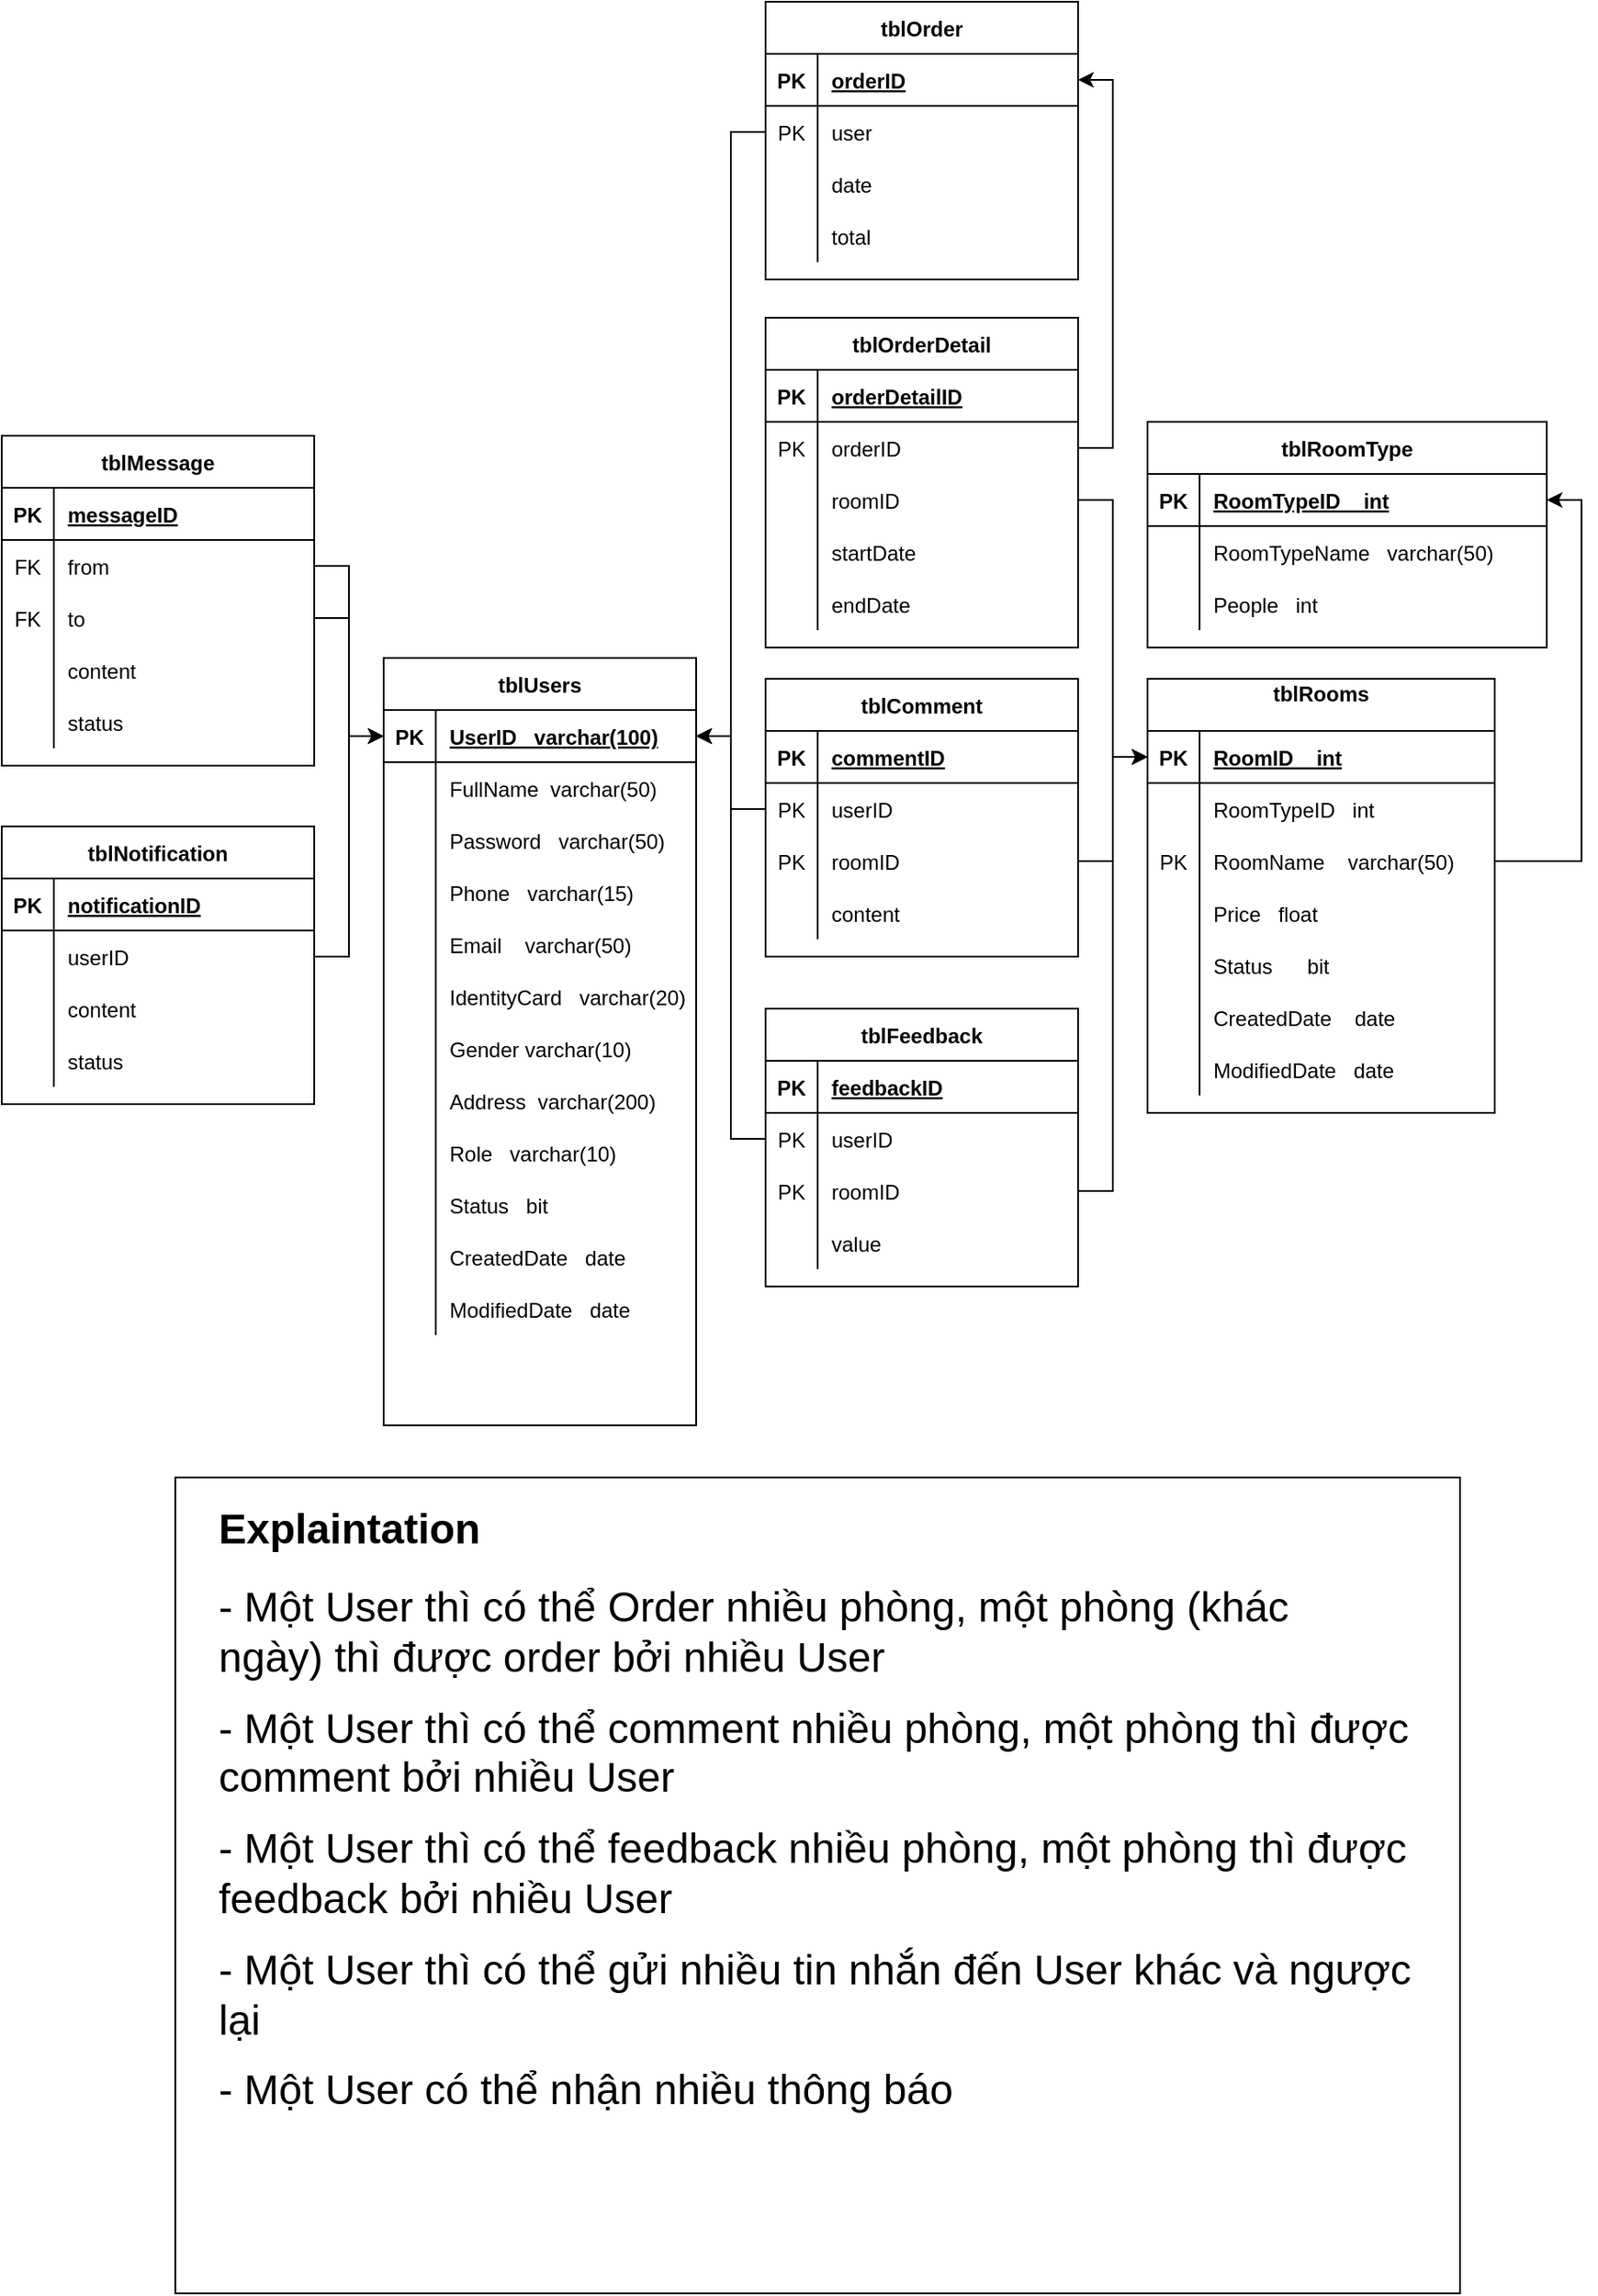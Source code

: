 <mxfile version="14.4.7" type="github">
  <diagram id="tecg3Ebke4kYlPjY19By" name="Page-1">
    <mxGraphModel dx="1344" dy="834" grid="1" gridSize="10" guides="1" tooltips="1" connect="1" arrows="1" fold="1" page="1" pageScale="1" pageWidth="1100" pageHeight="850" math="0" shadow="0">
      <root>
        <mxCell id="0" />
        <mxCell id="1" parent="0" />
        <mxCell id="lM9nDMKkD4nMDw7KepDL-150" value="" style="rounded=0;whiteSpace=wrap;html=1;" parent="1" vertex="1">
          <mxGeometry x="210" y="1020" width="740" height="470" as="geometry" />
        </mxCell>
        <mxCell id="lM9nDMKkD4nMDw7KepDL-1" value="tblRooms&#xa;" style="shape=table;startSize=30;container=1;collapsible=1;childLayout=tableLayout;fixedRows=1;rowLines=0;fontStyle=1;align=center;resizeLast=1;" parent="1" vertex="1">
          <mxGeometry x="770" y="560" width="200" height="250" as="geometry" />
        </mxCell>
        <mxCell id="lM9nDMKkD4nMDw7KepDL-2" value="" style="shape=partialRectangle;collapsible=0;dropTarget=0;pointerEvents=0;fillColor=none;top=0;left=0;bottom=1;right=0;points=[[0,0.5],[1,0.5]];portConstraint=eastwest;" parent="lM9nDMKkD4nMDw7KepDL-1" vertex="1">
          <mxGeometry y="30" width="200" height="30" as="geometry" />
        </mxCell>
        <mxCell id="lM9nDMKkD4nMDw7KepDL-3" value="PK" style="shape=partialRectangle;connectable=0;fillColor=none;top=0;left=0;bottom=0;right=0;fontStyle=1;overflow=hidden;" parent="lM9nDMKkD4nMDw7KepDL-2" vertex="1">
          <mxGeometry width="30" height="30" as="geometry" />
        </mxCell>
        <mxCell id="lM9nDMKkD4nMDw7KepDL-4" value="RoomID    int" style="shape=partialRectangle;connectable=0;fillColor=none;top=0;left=0;bottom=0;right=0;align=left;spacingLeft=6;fontStyle=5;overflow=hidden;" parent="lM9nDMKkD4nMDw7KepDL-2" vertex="1">
          <mxGeometry x="30" width="170" height="30" as="geometry" />
        </mxCell>
        <mxCell id="lM9nDMKkD4nMDw7KepDL-5" value="" style="shape=partialRectangle;collapsible=0;dropTarget=0;pointerEvents=0;fillColor=none;top=0;left=0;bottom=0;right=0;points=[[0,0.5],[1,0.5]];portConstraint=eastwest;" parent="lM9nDMKkD4nMDw7KepDL-1" vertex="1">
          <mxGeometry y="60" width="200" height="30" as="geometry" />
        </mxCell>
        <mxCell id="lM9nDMKkD4nMDw7KepDL-6" value="" style="shape=partialRectangle;connectable=0;fillColor=none;top=0;left=0;bottom=0;right=0;editable=1;overflow=hidden;" parent="lM9nDMKkD4nMDw7KepDL-5" vertex="1">
          <mxGeometry width="30" height="30" as="geometry" />
        </mxCell>
        <mxCell id="lM9nDMKkD4nMDw7KepDL-7" value="RoomTypeID   int" style="shape=partialRectangle;connectable=0;fillColor=none;top=0;left=0;bottom=0;right=0;align=left;spacingLeft=6;overflow=hidden;" parent="lM9nDMKkD4nMDw7KepDL-5" vertex="1">
          <mxGeometry x="30" width="170" height="30" as="geometry" />
        </mxCell>
        <mxCell id="lM9nDMKkD4nMDw7KepDL-8" value="" style="shape=partialRectangle;collapsible=0;dropTarget=0;pointerEvents=0;fillColor=none;top=0;left=0;bottom=0;right=0;points=[[0,0.5],[1,0.5]];portConstraint=eastwest;" parent="lM9nDMKkD4nMDw7KepDL-1" vertex="1">
          <mxGeometry y="90" width="200" height="30" as="geometry" />
        </mxCell>
        <mxCell id="lM9nDMKkD4nMDw7KepDL-9" value="PK" style="shape=partialRectangle;connectable=0;fillColor=none;top=0;left=0;bottom=0;right=0;editable=1;overflow=hidden;" parent="lM9nDMKkD4nMDw7KepDL-8" vertex="1">
          <mxGeometry width="30" height="30" as="geometry" />
        </mxCell>
        <mxCell id="lM9nDMKkD4nMDw7KepDL-10" value="RoomName    varchar(50)" style="shape=partialRectangle;connectable=0;fillColor=none;top=0;left=0;bottom=0;right=0;align=left;spacingLeft=6;overflow=hidden;" parent="lM9nDMKkD4nMDw7KepDL-8" vertex="1">
          <mxGeometry x="30" width="170" height="30" as="geometry" />
        </mxCell>
        <mxCell id="lM9nDMKkD4nMDw7KepDL-14" value="" style="shape=partialRectangle;collapsible=0;dropTarget=0;pointerEvents=0;fillColor=none;top=0;left=0;bottom=0;right=0;points=[[0,0.5],[1,0.5]];portConstraint=eastwest;" parent="lM9nDMKkD4nMDw7KepDL-1" vertex="1">
          <mxGeometry y="120" width="200" height="30" as="geometry" />
        </mxCell>
        <mxCell id="lM9nDMKkD4nMDw7KepDL-15" value="" style="shape=partialRectangle;connectable=0;fillColor=none;top=0;left=0;bottom=0;right=0;editable=1;overflow=hidden;" parent="lM9nDMKkD4nMDw7KepDL-14" vertex="1">
          <mxGeometry width="30" height="30" as="geometry" />
        </mxCell>
        <mxCell id="lM9nDMKkD4nMDw7KepDL-16" value="Price   float" style="shape=partialRectangle;connectable=0;fillColor=none;top=0;left=0;bottom=0;right=0;align=left;spacingLeft=6;overflow=hidden;" parent="lM9nDMKkD4nMDw7KepDL-14" vertex="1">
          <mxGeometry x="30" width="170" height="30" as="geometry" />
        </mxCell>
        <mxCell id="1Q2SQGisHTm5oGMWfOsZ-42" value="" style="shape=partialRectangle;collapsible=0;dropTarget=0;pointerEvents=0;fillColor=none;top=0;left=0;bottom=0;right=0;points=[[0,0.5],[1,0.5]];portConstraint=eastwest;" vertex="1" parent="lM9nDMKkD4nMDw7KepDL-1">
          <mxGeometry y="150" width="200" height="30" as="geometry" />
        </mxCell>
        <mxCell id="1Q2SQGisHTm5oGMWfOsZ-43" value="" style="shape=partialRectangle;connectable=0;fillColor=none;top=0;left=0;bottom=0;right=0;editable=1;overflow=hidden;" vertex="1" parent="1Q2SQGisHTm5oGMWfOsZ-42">
          <mxGeometry width="30" height="30" as="geometry" />
        </mxCell>
        <mxCell id="1Q2SQGisHTm5oGMWfOsZ-44" value="Status      bit" style="shape=partialRectangle;connectable=0;fillColor=none;top=0;left=0;bottom=0;right=0;align=left;spacingLeft=6;overflow=hidden;" vertex="1" parent="1Q2SQGisHTm5oGMWfOsZ-42">
          <mxGeometry x="30" width="170" height="30" as="geometry" />
        </mxCell>
        <mxCell id="1Q2SQGisHTm5oGMWfOsZ-45" value="" style="shape=partialRectangle;collapsible=0;dropTarget=0;pointerEvents=0;fillColor=none;top=0;left=0;bottom=0;right=0;points=[[0,0.5],[1,0.5]];portConstraint=eastwest;" vertex="1" parent="lM9nDMKkD4nMDw7KepDL-1">
          <mxGeometry y="180" width="200" height="30" as="geometry" />
        </mxCell>
        <mxCell id="1Q2SQGisHTm5oGMWfOsZ-46" value="" style="shape=partialRectangle;connectable=0;fillColor=none;top=0;left=0;bottom=0;right=0;editable=1;overflow=hidden;" vertex="1" parent="1Q2SQGisHTm5oGMWfOsZ-45">
          <mxGeometry width="30" height="30" as="geometry" />
        </mxCell>
        <mxCell id="1Q2SQGisHTm5oGMWfOsZ-47" value="CreatedDate    date" style="shape=partialRectangle;connectable=0;fillColor=none;top=0;left=0;bottom=0;right=0;align=left;spacingLeft=6;overflow=hidden;" vertex="1" parent="1Q2SQGisHTm5oGMWfOsZ-45">
          <mxGeometry x="30" width="170" height="30" as="geometry" />
        </mxCell>
        <mxCell id="1Q2SQGisHTm5oGMWfOsZ-48" value="" style="shape=partialRectangle;collapsible=0;dropTarget=0;pointerEvents=0;fillColor=none;top=0;left=0;bottom=0;right=0;points=[[0,0.5],[1,0.5]];portConstraint=eastwest;" vertex="1" parent="lM9nDMKkD4nMDw7KepDL-1">
          <mxGeometry y="210" width="200" height="30" as="geometry" />
        </mxCell>
        <mxCell id="1Q2SQGisHTm5oGMWfOsZ-49" value="" style="shape=partialRectangle;connectable=0;fillColor=none;top=0;left=0;bottom=0;right=0;editable=1;overflow=hidden;" vertex="1" parent="1Q2SQGisHTm5oGMWfOsZ-48">
          <mxGeometry width="30" height="30" as="geometry" />
        </mxCell>
        <mxCell id="1Q2SQGisHTm5oGMWfOsZ-50" value="ModifiedDate   date" style="shape=partialRectangle;connectable=0;fillColor=none;top=0;left=0;bottom=0;right=0;align=left;spacingLeft=6;overflow=hidden;" vertex="1" parent="1Q2SQGisHTm5oGMWfOsZ-48">
          <mxGeometry x="30" width="170" height="30" as="geometry" />
        </mxCell>
        <mxCell id="lM9nDMKkD4nMDw7KepDL-17" value="tblRoomType" style="shape=table;startSize=30;container=1;collapsible=1;childLayout=tableLayout;fixedRows=1;rowLines=0;fontStyle=1;align=center;resizeLast=1;" parent="1" vertex="1">
          <mxGeometry x="770" y="412" width="230" height="130" as="geometry" />
        </mxCell>
        <mxCell id="lM9nDMKkD4nMDw7KepDL-18" value="" style="shape=partialRectangle;collapsible=0;dropTarget=0;pointerEvents=0;fillColor=none;top=0;left=0;bottom=1;right=0;points=[[0,0.5],[1,0.5]];portConstraint=eastwest;" parent="lM9nDMKkD4nMDw7KepDL-17" vertex="1">
          <mxGeometry y="30" width="230" height="30" as="geometry" />
        </mxCell>
        <mxCell id="lM9nDMKkD4nMDw7KepDL-19" value="PK" style="shape=partialRectangle;connectable=0;fillColor=none;top=0;left=0;bottom=0;right=0;fontStyle=1;overflow=hidden;" parent="lM9nDMKkD4nMDw7KepDL-18" vertex="1">
          <mxGeometry width="30" height="30" as="geometry" />
        </mxCell>
        <mxCell id="lM9nDMKkD4nMDw7KepDL-20" value="RoomTypeID    int" style="shape=partialRectangle;connectable=0;fillColor=none;top=0;left=0;bottom=0;right=0;align=left;spacingLeft=6;fontStyle=5;overflow=hidden;" parent="lM9nDMKkD4nMDw7KepDL-18" vertex="1">
          <mxGeometry x="30" width="200" height="30" as="geometry" />
        </mxCell>
        <mxCell id="lM9nDMKkD4nMDw7KepDL-21" value="" style="shape=partialRectangle;collapsible=0;dropTarget=0;pointerEvents=0;fillColor=none;top=0;left=0;bottom=0;right=0;points=[[0,0.5],[1,0.5]];portConstraint=eastwest;" parent="lM9nDMKkD4nMDw7KepDL-17" vertex="1">
          <mxGeometry y="60" width="230" height="30" as="geometry" />
        </mxCell>
        <mxCell id="lM9nDMKkD4nMDw7KepDL-22" value="" style="shape=partialRectangle;connectable=0;fillColor=none;top=0;left=0;bottom=0;right=0;editable=1;overflow=hidden;" parent="lM9nDMKkD4nMDw7KepDL-21" vertex="1">
          <mxGeometry width="30" height="30" as="geometry" />
        </mxCell>
        <mxCell id="lM9nDMKkD4nMDw7KepDL-23" value="RoomTypeName   varchar(50)" style="shape=partialRectangle;connectable=0;fillColor=none;top=0;left=0;bottom=0;right=0;align=left;spacingLeft=6;overflow=hidden;" parent="lM9nDMKkD4nMDw7KepDL-21" vertex="1">
          <mxGeometry x="30" width="200" height="30" as="geometry" />
        </mxCell>
        <mxCell id="lM9nDMKkD4nMDw7KepDL-30" value="" style="shape=partialRectangle;collapsible=0;dropTarget=0;pointerEvents=0;fillColor=none;top=0;left=0;bottom=0;right=0;points=[[0,0.5],[1,0.5]];portConstraint=eastwest;" parent="lM9nDMKkD4nMDw7KepDL-17" vertex="1">
          <mxGeometry y="90" width="230" height="30" as="geometry" />
        </mxCell>
        <mxCell id="lM9nDMKkD4nMDw7KepDL-31" value="" style="shape=partialRectangle;connectable=0;fillColor=none;top=0;left=0;bottom=0;right=0;editable=1;overflow=hidden;" parent="lM9nDMKkD4nMDw7KepDL-30" vertex="1">
          <mxGeometry width="30" height="30" as="geometry" />
        </mxCell>
        <mxCell id="lM9nDMKkD4nMDw7KepDL-32" value="People   int" style="shape=partialRectangle;connectable=0;fillColor=none;top=0;left=0;bottom=0;right=0;align=left;spacingLeft=6;overflow=hidden;" parent="lM9nDMKkD4nMDw7KepDL-30" vertex="1">
          <mxGeometry x="30" width="200" height="30" as="geometry" />
        </mxCell>
        <mxCell id="lM9nDMKkD4nMDw7KepDL-34" value="tblOrder" style="shape=table;startSize=30;container=1;collapsible=1;childLayout=tableLayout;fixedRows=1;rowLines=0;fontStyle=1;align=center;resizeLast=1;" parent="1" vertex="1">
          <mxGeometry x="550" y="170" width="180" height="160" as="geometry" />
        </mxCell>
        <mxCell id="lM9nDMKkD4nMDw7KepDL-35" value="" style="shape=partialRectangle;collapsible=0;dropTarget=0;pointerEvents=0;fillColor=none;top=0;left=0;bottom=1;right=0;points=[[0,0.5],[1,0.5]];portConstraint=eastwest;" parent="lM9nDMKkD4nMDw7KepDL-34" vertex="1">
          <mxGeometry y="30" width="180" height="30" as="geometry" />
        </mxCell>
        <mxCell id="lM9nDMKkD4nMDw7KepDL-36" value="PK" style="shape=partialRectangle;connectable=0;fillColor=none;top=0;left=0;bottom=0;right=0;fontStyle=1;overflow=hidden;" parent="lM9nDMKkD4nMDw7KepDL-35" vertex="1">
          <mxGeometry width="30" height="30" as="geometry" />
        </mxCell>
        <mxCell id="lM9nDMKkD4nMDw7KepDL-37" value="orderID" style="shape=partialRectangle;connectable=0;fillColor=none;top=0;left=0;bottom=0;right=0;align=left;spacingLeft=6;fontStyle=5;overflow=hidden;" parent="lM9nDMKkD4nMDw7KepDL-35" vertex="1">
          <mxGeometry x="30" width="150" height="30" as="geometry" />
        </mxCell>
        <mxCell id="lM9nDMKkD4nMDw7KepDL-38" value="" style="shape=partialRectangle;collapsible=0;dropTarget=0;pointerEvents=0;fillColor=none;top=0;left=0;bottom=0;right=0;points=[[0,0.5],[1,0.5]];portConstraint=eastwest;" parent="lM9nDMKkD4nMDw7KepDL-34" vertex="1">
          <mxGeometry y="60" width="180" height="30" as="geometry" />
        </mxCell>
        <mxCell id="lM9nDMKkD4nMDw7KepDL-39" value="PK" style="shape=partialRectangle;connectable=0;fillColor=none;top=0;left=0;bottom=0;right=0;editable=1;overflow=hidden;" parent="lM9nDMKkD4nMDw7KepDL-38" vertex="1">
          <mxGeometry width="30" height="30" as="geometry" />
        </mxCell>
        <mxCell id="lM9nDMKkD4nMDw7KepDL-40" value="user" style="shape=partialRectangle;connectable=0;fillColor=none;top=0;left=0;bottom=0;right=0;align=left;spacingLeft=6;overflow=hidden;" parent="lM9nDMKkD4nMDw7KepDL-38" vertex="1">
          <mxGeometry x="30" width="150" height="30" as="geometry" />
        </mxCell>
        <mxCell id="lM9nDMKkD4nMDw7KepDL-41" value="" style="shape=partialRectangle;collapsible=0;dropTarget=0;pointerEvents=0;fillColor=none;top=0;left=0;bottom=0;right=0;points=[[0,0.5],[1,0.5]];portConstraint=eastwest;" parent="lM9nDMKkD4nMDw7KepDL-34" vertex="1">
          <mxGeometry y="90" width="180" height="30" as="geometry" />
        </mxCell>
        <mxCell id="lM9nDMKkD4nMDw7KepDL-42" value="" style="shape=partialRectangle;connectable=0;fillColor=none;top=0;left=0;bottom=0;right=0;editable=1;overflow=hidden;" parent="lM9nDMKkD4nMDw7KepDL-41" vertex="1">
          <mxGeometry width="30" height="30" as="geometry" />
        </mxCell>
        <mxCell id="lM9nDMKkD4nMDw7KepDL-43" value="date" style="shape=partialRectangle;connectable=0;fillColor=none;top=0;left=0;bottom=0;right=0;align=left;spacingLeft=6;overflow=hidden;" parent="lM9nDMKkD4nMDw7KepDL-41" vertex="1">
          <mxGeometry x="30" width="150" height="30" as="geometry" />
        </mxCell>
        <mxCell id="lM9nDMKkD4nMDw7KepDL-44" value="" style="shape=partialRectangle;collapsible=0;dropTarget=0;pointerEvents=0;fillColor=none;top=0;left=0;bottom=0;right=0;points=[[0,0.5],[1,0.5]];portConstraint=eastwest;" parent="lM9nDMKkD4nMDw7KepDL-34" vertex="1">
          <mxGeometry y="120" width="180" height="30" as="geometry" />
        </mxCell>
        <mxCell id="lM9nDMKkD4nMDw7KepDL-45" value="" style="shape=partialRectangle;connectable=0;fillColor=none;top=0;left=0;bottom=0;right=0;editable=1;overflow=hidden;" parent="lM9nDMKkD4nMDw7KepDL-44" vertex="1">
          <mxGeometry width="30" height="30" as="geometry" />
        </mxCell>
        <mxCell id="lM9nDMKkD4nMDw7KepDL-46" value="total" style="shape=partialRectangle;connectable=0;fillColor=none;top=0;left=0;bottom=0;right=0;align=left;spacingLeft=6;overflow=hidden;" parent="lM9nDMKkD4nMDw7KepDL-44" vertex="1">
          <mxGeometry x="30" width="150" height="30" as="geometry" />
        </mxCell>
        <mxCell id="lM9nDMKkD4nMDw7KepDL-47" value="tblOrderDetail" style="shape=table;startSize=30;container=1;collapsible=1;childLayout=tableLayout;fixedRows=1;rowLines=0;fontStyle=1;align=center;resizeLast=1;" parent="1" vertex="1">
          <mxGeometry x="550" y="352" width="180" height="190" as="geometry" />
        </mxCell>
        <mxCell id="lM9nDMKkD4nMDw7KepDL-48" value="" style="shape=partialRectangle;collapsible=0;dropTarget=0;pointerEvents=0;fillColor=none;top=0;left=0;bottom=1;right=0;points=[[0,0.5],[1,0.5]];portConstraint=eastwest;" parent="lM9nDMKkD4nMDw7KepDL-47" vertex="1">
          <mxGeometry y="30" width="180" height="30" as="geometry" />
        </mxCell>
        <mxCell id="lM9nDMKkD4nMDw7KepDL-49" value="PK" style="shape=partialRectangle;connectable=0;fillColor=none;top=0;left=0;bottom=0;right=0;fontStyle=1;overflow=hidden;" parent="lM9nDMKkD4nMDw7KepDL-48" vertex="1">
          <mxGeometry width="30" height="30" as="geometry" />
        </mxCell>
        <mxCell id="lM9nDMKkD4nMDw7KepDL-50" value="orderDetailID" style="shape=partialRectangle;connectable=0;fillColor=none;top=0;left=0;bottom=0;right=0;align=left;spacingLeft=6;fontStyle=5;overflow=hidden;" parent="lM9nDMKkD4nMDw7KepDL-48" vertex="1">
          <mxGeometry x="30" width="150" height="30" as="geometry" />
        </mxCell>
        <mxCell id="lM9nDMKkD4nMDw7KepDL-51" value="" style="shape=partialRectangle;collapsible=0;dropTarget=0;pointerEvents=0;fillColor=none;top=0;left=0;bottom=0;right=0;points=[[0,0.5],[1,0.5]];portConstraint=eastwest;" parent="lM9nDMKkD4nMDw7KepDL-47" vertex="1">
          <mxGeometry y="60" width="180" height="30" as="geometry" />
        </mxCell>
        <mxCell id="lM9nDMKkD4nMDw7KepDL-52" value="PK" style="shape=partialRectangle;connectable=0;fillColor=none;top=0;left=0;bottom=0;right=0;editable=1;overflow=hidden;" parent="lM9nDMKkD4nMDw7KepDL-51" vertex="1">
          <mxGeometry width="30" height="30" as="geometry" />
        </mxCell>
        <mxCell id="lM9nDMKkD4nMDw7KepDL-53" value="orderID" style="shape=partialRectangle;connectable=0;fillColor=none;top=0;left=0;bottom=0;right=0;align=left;spacingLeft=6;overflow=hidden;" parent="lM9nDMKkD4nMDw7KepDL-51" vertex="1">
          <mxGeometry x="30" width="150" height="30" as="geometry" />
        </mxCell>
        <mxCell id="lM9nDMKkD4nMDw7KepDL-54" value="" style="shape=partialRectangle;collapsible=0;dropTarget=0;pointerEvents=0;fillColor=none;top=0;left=0;bottom=0;right=0;points=[[0,0.5],[1,0.5]];portConstraint=eastwest;" parent="lM9nDMKkD4nMDw7KepDL-47" vertex="1">
          <mxGeometry y="90" width="180" height="30" as="geometry" />
        </mxCell>
        <mxCell id="lM9nDMKkD4nMDw7KepDL-55" value="" style="shape=partialRectangle;connectable=0;fillColor=none;top=0;left=0;bottom=0;right=0;editable=1;overflow=hidden;" parent="lM9nDMKkD4nMDw7KepDL-54" vertex="1">
          <mxGeometry width="30" height="30" as="geometry" />
        </mxCell>
        <mxCell id="lM9nDMKkD4nMDw7KepDL-56" value="roomID" style="shape=partialRectangle;connectable=0;fillColor=none;top=0;left=0;bottom=0;right=0;align=left;spacingLeft=6;overflow=hidden;" parent="lM9nDMKkD4nMDw7KepDL-54" vertex="1">
          <mxGeometry x="30" width="150" height="30" as="geometry" />
        </mxCell>
        <mxCell id="lM9nDMKkD4nMDw7KepDL-151" value="" style="shape=partialRectangle;collapsible=0;dropTarget=0;pointerEvents=0;fillColor=none;top=0;left=0;bottom=0;right=0;points=[[0,0.5],[1,0.5]];portConstraint=eastwest;" parent="lM9nDMKkD4nMDw7KepDL-47" vertex="1">
          <mxGeometry y="120" width="180" height="30" as="geometry" />
        </mxCell>
        <mxCell id="lM9nDMKkD4nMDw7KepDL-152" value="" style="shape=partialRectangle;connectable=0;fillColor=none;top=0;left=0;bottom=0;right=0;editable=1;overflow=hidden;" parent="lM9nDMKkD4nMDw7KepDL-151" vertex="1">
          <mxGeometry width="30" height="30" as="geometry" />
        </mxCell>
        <mxCell id="lM9nDMKkD4nMDw7KepDL-153" value="startDate" style="shape=partialRectangle;connectable=0;fillColor=none;top=0;left=0;bottom=0;right=0;align=left;spacingLeft=6;overflow=hidden;" parent="lM9nDMKkD4nMDw7KepDL-151" vertex="1">
          <mxGeometry x="30" width="150" height="30" as="geometry" />
        </mxCell>
        <mxCell id="lM9nDMKkD4nMDw7KepDL-154" value="" style="shape=partialRectangle;collapsible=0;dropTarget=0;pointerEvents=0;fillColor=none;top=0;left=0;bottom=0;right=0;points=[[0,0.5],[1,0.5]];portConstraint=eastwest;" parent="lM9nDMKkD4nMDw7KepDL-47" vertex="1">
          <mxGeometry y="150" width="180" height="30" as="geometry" />
        </mxCell>
        <mxCell id="lM9nDMKkD4nMDw7KepDL-155" value="" style="shape=partialRectangle;connectable=0;fillColor=none;top=0;left=0;bottom=0;right=0;editable=1;overflow=hidden;" parent="lM9nDMKkD4nMDw7KepDL-154" vertex="1">
          <mxGeometry width="30" height="30" as="geometry" />
        </mxCell>
        <mxCell id="lM9nDMKkD4nMDw7KepDL-156" value="endDate" style="shape=partialRectangle;connectable=0;fillColor=none;top=0;left=0;bottom=0;right=0;align=left;spacingLeft=6;overflow=hidden;" parent="lM9nDMKkD4nMDw7KepDL-154" vertex="1">
          <mxGeometry x="30" width="150" height="30" as="geometry" />
        </mxCell>
        <mxCell id="lM9nDMKkD4nMDw7KepDL-60" value="tblUsers" style="shape=table;startSize=30;container=1;collapsible=1;childLayout=tableLayout;fixedRows=1;rowLines=0;fontStyle=1;align=center;resizeLast=1;" parent="1" vertex="1">
          <mxGeometry x="330" y="548" width="180" height="442" as="geometry" />
        </mxCell>
        <mxCell id="lM9nDMKkD4nMDw7KepDL-61" value="" style="shape=partialRectangle;collapsible=0;dropTarget=0;pointerEvents=0;fillColor=none;top=0;left=0;bottom=1;right=0;points=[[0,0.5],[1,0.5]];portConstraint=eastwest;" parent="lM9nDMKkD4nMDw7KepDL-60" vertex="1">
          <mxGeometry y="30" width="180" height="30" as="geometry" />
        </mxCell>
        <mxCell id="lM9nDMKkD4nMDw7KepDL-62" value="PK" style="shape=partialRectangle;connectable=0;fillColor=none;top=0;left=0;bottom=0;right=0;fontStyle=1;overflow=hidden;" parent="lM9nDMKkD4nMDw7KepDL-61" vertex="1">
          <mxGeometry width="30" height="30" as="geometry" />
        </mxCell>
        <mxCell id="lM9nDMKkD4nMDw7KepDL-63" value="UserID   varchar(100)" style="shape=partialRectangle;connectable=0;fillColor=none;top=0;left=0;bottom=0;right=0;align=left;spacingLeft=6;fontStyle=5;overflow=hidden;" parent="lM9nDMKkD4nMDw7KepDL-61" vertex="1">
          <mxGeometry x="30" width="150" height="30" as="geometry" />
        </mxCell>
        <mxCell id="lM9nDMKkD4nMDw7KepDL-64" value="" style="shape=partialRectangle;collapsible=0;dropTarget=0;pointerEvents=0;fillColor=none;top=0;left=0;bottom=0;right=0;points=[[0,0.5],[1,0.5]];portConstraint=eastwest;" parent="lM9nDMKkD4nMDw7KepDL-60" vertex="1">
          <mxGeometry y="60" width="180" height="30" as="geometry" />
        </mxCell>
        <mxCell id="lM9nDMKkD4nMDw7KepDL-65" value="" style="shape=partialRectangle;connectable=0;fillColor=none;top=0;left=0;bottom=0;right=0;editable=1;overflow=hidden;" parent="lM9nDMKkD4nMDw7KepDL-64" vertex="1">
          <mxGeometry width="30" height="30" as="geometry" />
        </mxCell>
        <mxCell id="lM9nDMKkD4nMDw7KepDL-66" value="FullName  varchar(50)" style="shape=partialRectangle;connectable=0;fillColor=none;top=0;left=0;bottom=0;right=0;align=left;spacingLeft=6;overflow=hidden;" parent="lM9nDMKkD4nMDw7KepDL-64" vertex="1">
          <mxGeometry x="30" width="150" height="30" as="geometry" />
        </mxCell>
        <mxCell id="lM9nDMKkD4nMDw7KepDL-67" value="" style="shape=partialRectangle;collapsible=0;dropTarget=0;pointerEvents=0;fillColor=none;top=0;left=0;bottom=0;right=0;points=[[0,0.5],[1,0.5]];portConstraint=eastwest;" parent="lM9nDMKkD4nMDw7KepDL-60" vertex="1">
          <mxGeometry y="90" width="180" height="30" as="geometry" />
        </mxCell>
        <mxCell id="lM9nDMKkD4nMDw7KepDL-68" value="" style="shape=partialRectangle;connectable=0;fillColor=none;top=0;left=0;bottom=0;right=0;editable=1;overflow=hidden;" parent="lM9nDMKkD4nMDw7KepDL-67" vertex="1">
          <mxGeometry width="30" height="30" as="geometry" />
        </mxCell>
        <mxCell id="lM9nDMKkD4nMDw7KepDL-69" value="Password   varchar(50)" style="shape=partialRectangle;connectable=0;fillColor=none;top=0;left=0;bottom=0;right=0;align=left;spacingLeft=6;overflow=hidden;" parent="lM9nDMKkD4nMDw7KepDL-67" vertex="1">
          <mxGeometry x="30" width="150" height="30" as="geometry" />
        </mxCell>
        <mxCell id="lM9nDMKkD4nMDw7KepDL-70" value="" style="shape=partialRectangle;collapsible=0;dropTarget=0;pointerEvents=0;fillColor=none;top=0;left=0;bottom=0;right=0;points=[[0,0.5],[1,0.5]];portConstraint=eastwest;" parent="lM9nDMKkD4nMDw7KepDL-60" vertex="1">
          <mxGeometry y="120" width="180" height="30" as="geometry" />
        </mxCell>
        <mxCell id="lM9nDMKkD4nMDw7KepDL-71" value="" style="shape=partialRectangle;connectable=0;fillColor=none;top=0;left=0;bottom=0;right=0;editable=1;overflow=hidden;" parent="lM9nDMKkD4nMDw7KepDL-70" vertex="1">
          <mxGeometry width="30" height="30" as="geometry" />
        </mxCell>
        <mxCell id="lM9nDMKkD4nMDw7KepDL-72" value="Phone   varchar(15)" style="shape=partialRectangle;connectable=0;fillColor=none;top=0;left=0;bottom=0;right=0;align=left;spacingLeft=6;overflow=hidden;" parent="lM9nDMKkD4nMDw7KepDL-70" vertex="1">
          <mxGeometry x="30" width="150" height="30" as="geometry" />
        </mxCell>
        <mxCell id="1Q2SQGisHTm5oGMWfOsZ-17" value="" style="shape=partialRectangle;collapsible=0;dropTarget=0;pointerEvents=0;fillColor=none;top=0;left=0;bottom=0;right=0;points=[[0,0.5],[1,0.5]];portConstraint=eastwest;" vertex="1" parent="lM9nDMKkD4nMDw7KepDL-60">
          <mxGeometry y="150" width="180" height="30" as="geometry" />
        </mxCell>
        <mxCell id="1Q2SQGisHTm5oGMWfOsZ-18" value="" style="shape=partialRectangle;connectable=0;fillColor=none;top=0;left=0;bottom=0;right=0;editable=1;overflow=hidden;" vertex="1" parent="1Q2SQGisHTm5oGMWfOsZ-17">
          <mxGeometry width="30" height="30" as="geometry" />
        </mxCell>
        <mxCell id="1Q2SQGisHTm5oGMWfOsZ-19" value="Email    varchar(50)" style="shape=partialRectangle;connectable=0;fillColor=none;top=0;left=0;bottom=0;right=0;align=left;spacingLeft=6;overflow=hidden;" vertex="1" parent="1Q2SQGisHTm5oGMWfOsZ-17">
          <mxGeometry x="30" width="150" height="30" as="geometry" />
        </mxCell>
        <mxCell id="1Q2SQGisHTm5oGMWfOsZ-30" value="" style="shape=partialRectangle;collapsible=0;dropTarget=0;pointerEvents=0;fillColor=none;top=0;left=0;bottom=0;right=0;points=[[0,0.5],[1,0.5]];portConstraint=eastwest;" vertex="1" parent="lM9nDMKkD4nMDw7KepDL-60">
          <mxGeometry y="180" width="180" height="30" as="geometry" />
        </mxCell>
        <mxCell id="1Q2SQGisHTm5oGMWfOsZ-31" value="" style="shape=partialRectangle;connectable=0;fillColor=none;top=0;left=0;bottom=0;right=0;editable=1;overflow=hidden;" vertex="1" parent="1Q2SQGisHTm5oGMWfOsZ-30">
          <mxGeometry width="30" height="30" as="geometry" />
        </mxCell>
        <mxCell id="1Q2SQGisHTm5oGMWfOsZ-32" value="IdentityCard   varchar(20)" style="shape=partialRectangle;connectable=0;fillColor=none;top=0;left=0;bottom=0;right=0;align=left;spacingLeft=6;overflow=hidden;" vertex="1" parent="1Q2SQGisHTm5oGMWfOsZ-30">
          <mxGeometry x="30" width="150" height="30" as="geometry" />
        </mxCell>
        <mxCell id="1Q2SQGisHTm5oGMWfOsZ-33" value="" style="shape=partialRectangle;collapsible=0;dropTarget=0;pointerEvents=0;fillColor=none;top=0;left=0;bottom=0;right=0;points=[[0,0.5],[1,0.5]];portConstraint=eastwest;" vertex="1" parent="lM9nDMKkD4nMDw7KepDL-60">
          <mxGeometry y="210" width="180" height="30" as="geometry" />
        </mxCell>
        <mxCell id="1Q2SQGisHTm5oGMWfOsZ-34" value="" style="shape=partialRectangle;connectable=0;fillColor=none;top=0;left=0;bottom=0;right=0;editable=1;overflow=hidden;" vertex="1" parent="1Q2SQGisHTm5oGMWfOsZ-33">
          <mxGeometry width="30" height="30" as="geometry" />
        </mxCell>
        <mxCell id="1Q2SQGisHTm5oGMWfOsZ-35" value="Gender varchar(10)" style="shape=partialRectangle;connectable=0;fillColor=none;top=0;left=0;bottom=0;right=0;align=left;spacingLeft=6;overflow=hidden;" vertex="1" parent="1Q2SQGisHTm5oGMWfOsZ-33">
          <mxGeometry x="30" width="150" height="30" as="geometry" />
        </mxCell>
        <mxCell id="1Q2SQGisHTm5oGMWfOsZ-20" value="" style="shape=partialRectangle;collapsible=0;dropTarget=0;pointerEvents=0;fillColor=none;top=0;left=0;bottom=0;right=0;points=[[0,0.5],[1,0.5]];portConstraint=eastwest;" vertex="1" parent="lM9nDMKkD4nMDw7KepDL-60">
          <mxGeometry y="240" width="180" height="30" as="geometry" />
        </mxCell>
        <mxCell id="1Q2SQGisHTm5oGMWfOsZ-21" value="" style="shape=partialRectangle;connectable=0;fillColor=none;top=0;left=0;bottom=0;right=0;editable=1;overflow=hidden;" vertex="1" parent="1Q2SQGisHTm5oGMWfOsZ-20">
          <mxGeometry width="30" height="30" as="geometry" />
        </mxCell>
        <mxCell id="1Q2SQGisHTm5oGMWfOsZ-22" value="Address  varchar(200)" style="shape=partialRectangle;connectable=0;fillColor=none;top=0;left=0;bottom=0;right=0;align=left;spacingLeft=6;overflow=hidden;" vertex="1" parent="1Q2SQGisHTm5oGMWfOsZ-20">
          <mxGeometry x="30" width="150" height="30" as="geometry" />
        </mxCell>
        <mxCell id="1Q2SQGisHTm5oGMWfOsZ-23" value="" style="shape=partialRectangle;collapsible=0;dropTarget=0;pointerEvents=0;fillColor=none;top=0;left=0;bottom=0;right=0;points=[[0,0.5],[1,0.5]];portConstraint=eastwest;" vertex="1" parent="lM9nDMKkD4nMDw7KepDL-60">
          <mxGeometry y="270" width="180" height="30" as="geometry" />
        </mxCell>
        <mxCell id="1Q2SQGisHTm5oGMWfOsZ-24" value="" style="shape=partialRectangle;connectable=0;fillColor=none;top=0;left=0;bottom=0;right=0;editable=1;overflow=hidden;" vertex="1" parent="1Q2SQGisHTm5oGMWfOsZ-23">
          <mxGeometry width="30" height="30" as="geometry" />
        </mxCell>
        <mxCell id="1Q2SQGisHTm5oGMWfOsZ-25" value="Role   varchar(10)" style="shape=partialRectangle;connectable=0;fillColor=none;top=0;left=0;bottom=0;right=0;align=left;spacingLeft=6;overflow=hidden;" vertex="1" parent="1Q2SQGisHTm5oGMWfOsZ-23">
          <mxGeometry x="30" width="150" height="30" as="geometry" />
        </mxCell>
        <mxCell id="1Q2SQGisHTm5oGMWfOsZ-26" value="" style="shape=partialRectangle;collapsible=0;dropTarget=0;pointerEvents=0;fillColor=none;top=0;left=0;bottom=0;right=0;points=[[0,0.5],[1,0.5]];portConstraint=eastwest;" vertex="1" parent="lM9nDMKkD4nMDw7KepDL-60">
          <mxGeometry y="300" width="180" height="30" as="geometry" />
        </mxCell>
        <mxCell id="1Q2SQGisHTm5oGMWfOsZ-27" value="" style="shape=partialRectangle;connectable=0;fillColor=none;top=0;left=0;bottom=0;right=0;editable=1;overflow=hidden;" vertex="1" parent="1Q2SQGisHTm5oGMWfOsZ-26">
          <mxGeometry width="30" height="30" as="geometry" />
        </mxCell>
        <mxCell id="1Q2SQGisHTm5oGMWfOsZ-28" value="Status   bit" style="shape=partialRectangle;connectable=0;fillColor=none;top=0;left=0;bottom=0;right=0;align=left;spacingLeft=6;overflow=hidden;" vertex="1" parent="1Q2SQGisHTm5oGMWfOsZ-26">
          <mxGeometry x="30" width="150" height="30" as="geometry" />
        </mxCell>
        <mxCell id="1Q2SQGisHTm5oGMWfOsZ-36" value="" style="shape=partialRectangle;collapsible=0;dropTarget=0;pointerEvents=0;fillColor=none;top=0;left=0;bottom=0;right=0;points=[[0,0.5],[1,0.5]];portConstraint=eastwest;" vertex="1" parent="lM9nDMKkD4nMDw7KepDL-60">
          <mxGeometry y="330" width="180" height="30" as="geometry" />
        </mxCell>
        <mxCell id="1Q2SQGisHTm5oGMWfOsZ-37" value="" style="shape=partialRectangle;connectable=0;fillColor=none;top=0;left=0;bottom=0;right=0;editable=1;overflow=hidden;" vertex="1" parent="1Q2SQGisHTm5oGMWfOsZ-36">
          <mxGeometry width="30" height="30" as="geometry" />
        </mxCell>
        <mxCell id="1Q2SQGisHTm5oGMWfOsZ-38" value="CreatedDate   date" style="shape=partialRectangle;connectable=0;fillColor=none;top=0;left=0;bottom=0;right=0;align=left;spacingLeft=6;overflow=hidden;" vertex="1" parent="1Q2SQGisHTm5oGMWfOsZ-36">
          <mxGeometry x="30" width="150" height="30" as="geometry" />
        </mxCell>
        <mxCell id="1Q2SQGisHTm5oGMWfOsZ-39" value="" style="shape=partialRectangle;collapsible=0;dropTarget=0;pointerEvents=0;fillColor=none;top=0;left=0;bottom=0;right=0;points=[[0,0.5],[1,0.5]];portConstraint=eastwest;" vertex="1" parent="lM9nDMKkD4nMDw7KepDL-60">
          <mxGeometry y="360" width="180" height="30" as="geometry" />
        </mxCell>
        <mxCell id="1Q2SQGisHTm5oGMWfOsZ-40" value="" style="shape=partialRectangle;connectable=0;fillColor=none;top=0;left=0;bottom=0;right=0;editable=1;overflow=hidden;" vertex="1" parent="1Q2SQGisHTm5oGMWfOsZ-39">
          <mxGeometry width="30" height="30" as="geometry" />
        </mxCell>
        <mxCell id="1Q2SQGisHTm5oGMWfOsZ-41" value="ModifiedDate   date" style="shape=partialRectangle;connectable=0;fillColor=none;top=0;left=0;bottom=0;right=0;align=left;spacingLeft=6;overflow=hidden;" vertex="1" parent="1Q2SQGisHTm5oGMWfOsZ-39">
          <mxGeometry x="30" width="150" height="30" as="geometry" />
        </mxCell>
        <mxCell id="lM9nDMKkD4nMDw7KepDL-73" style="edgeStyle=orthogonalEdgeStyle;rounded=0;orthogonalLoop=1;jettySize=auto;html=1;entryX=1;entryY=0.5;entryDx=0;entryDy=0;" parent="1" source="lM9nDMKkD4nMDw7KepDL-38" target="lM9nDMKkD4nMDw7KepDL-61" edge="1">
          <mxGeometry relative="1" as="geometry" />
        </mxCell>
        <mxCell id="lM9nDMKkD4nMDw7KepDL-74" style="edgeStyle=orthogonalEdgeStyle;rounded=0;orthogonalLoop=1;jettySize=auto;html=1;entryX=1;entryY=0.5;entryDx=0;entryDy=0;exitX=1;exitY=0.5;exitDx=0;exitDy=0;" parent="1" source="lM9nDMKkD4nMDw7KepDL-51" target="lM9nDMKkD4nMDw7KepDL-35" edge="1">
          <mxGeometry relative="1" as="geometry" />
        </mxCell>
        <mxCell id="lM9nDMKkD4nMDw7KepDL-79" style="edgeStyle=orthogonalEdgeStyle;rounded=0;orthogonalLoop=1;jettySize=auto;html=1;entryX=1;entryY=0.5;entryDx=0;entryDy=0;exitX=1;exitY=0.5;exitDx=0;exitDy=0;" parent="1" source="lM9nDMKkD4nMDw7KepDL-8" target="lM9nDMKkD4nMDw7KepDL-18" edge="1">
          <mxGeometry relative="1" as="geometry" />
        </mxCell>
        <mxCell id="lM9nDMKkD4nMDw7KepDL-80" style="edgeStyle=orthogonalEdgeStyle;rounded=0;orthogonalLoop=1;jettySize=auto;html=1;entryX=0;entryY=0.5;entryDx=0;entryDy=0;" parent="1" source="lM9nDMKkD4nMDw7KepDL-54" target="lM9nDMKkD4nMDw7KepDL-2" edge="1">
          <mxGeometry relative="1" as="geometry" />
        </mxCell>
        <mxCell id="lM9nDMKkD4nMDw7KepDL-81" value="tblComment" style="shape=table;startSize=30;container=1;collapsible=1;childLayout=tableLayout;fixedRows=1;rowLines=0;fontStyle=1;align=center;resizeLast=1;" parent="1" vertex="1">
          <mxGeometry x="550" y="560" width="180" height="160" as="geometry" />
        </mxCell>
        <mxCell id="lM9nDMKkD4nMDw7KepDL-82" value="" style="shape=partialRectangle;collapsible=0;dropTarget=0;pointerEvents=0;fillColor=none;top=0;left=0;bottom=1;right=0;points=[[0,0.5],[1,0.5]];portConstraint=eastwest;" parent="lM9nDMKkD4nMDw7KepDL-81" vertex="1">
          <mxGeometry y="30" width="180" height="30" as="geometry" />
        </mxCell>
        <mxCell id="lM9nDMKkD4nMDw7KepDL-83" value="PK" style="shape=partialRectangle;connectable=0;fillColor=none;top=0;left=0;bottom=0;right=0;fontStyle=1;overflow=hidden;" parent="lM9nDMKkD4nMDw7KepDL-82" vertex="1">
          <mxGeometry width="30" height="30" as="geometry" />
        </mxCell>
        <mxCell id="lM9nDMKkD4nMDw7KepDL-84" value="commentID" style="shape=partialRectangle;connectable=0;fillColor=none;top=0;left=0;bottom=0;right=0;align=left;spacingLeft=6;fontStyle=5;overflow=hidden;" parent="lM9nDMKkD4nMDw7KepDL-82" vertex="1">
          <mxGeometry x="30" width="150" height="30" as="geometry" />
        </mxCell>
        <mxCell id="lM9nDMKkD4nMDw7KepDL-88" value="" style="shape=partialRectangle;collapsible=0;dropTarget=0;pointerEvents=0;fillColor=none;top=0;left=0;bottom=0;right=0;points=[[0,0.5],[1,0.5]];portConstraint=eastwest;" parent="lM9nDMKkD4nMDw7KepDL-81" vertex="1">
          <mxGeometry y="60" width="180" height="30" as="geometry" />
        </mxCell>
        <mxCell id="lM9nDMKkD4nMDw7KepDL-89" value="PK" style="shape=partialRectangle;connectable=0;fillColor=none;top=0;left=0;bottom=0;right=0;editable=1;overflow=hidden;" parent="lM9nDMKkD4nMDw7KepDL-88" vertex="1">
          <mxGeometry width="30" height="30" as="geometry" />
        </mxCell>
        <mxCell id="lM9nDMKkD4nMDw7KepDL-90" value="userID" style="shape=partialRectangle;connectable=0;fillColor=none;top=0;left=0;bottom=0;right=0;align=left;spacingLeft=6;overflow=hidden;" parent="lM9nDMKkD4nMDw7KepDL-88" vertex="1">
          <mxGeometry x="30" width="150" height="30" as="geometry" />
        </mxCell>
        <mxCell id="lM9nDMKkD4nMDw7KepDL-85" value="" style="shape=partialRectangle;collapsible=0;dropTarget=0;pointerEvents=0;fillColor=none;top=0;left=0;bottom=0;right=0;points=[[0,0.5],[1,0.5]];portConstraint=eastwest;" parent="lM9nDMKkD4nMDw7KepDL-81" vertex="1">
          <mxGeometry y="90" width="180" height="30" as="geometry" />
        </mxCell>
        <mxCell id="lM9nDMKkD4nMDw7KepDL-86" value="PK" style="shape=partialRectangle;connectable=0;fillColor=none;top=0;left=0;bottom=0;right=0;editable=1;overflow=hidden;" parent="lM9nDMKkD4nMDw7KepDL-85" vertex="1">
          <mxGeometry width="30" height="30" as="geometry" />
        </mxCell>
        <mxCell id="lM9nDMKkD4nMDw7KepDL-87" value="roomID" style="shape=partialRectangle;connectable=0;fillColor=none;top=0;left=0;bottom=0;right=0;align=left;spacingLeft=6;overflow=hidden;" parent="lM9nDMKkD4nMDw7KepDL-85" vertex="1">
          <mxGeometry x="30" width="150" height="30" as="geometry" />
        </mxCell>
        <mxCell id="lM9nDMKkD4nMDw7KepDL-91" value="" style="shape=partialRectangle;collapsible=0;dropTarget=0;pointerEvents=0;fillColor=none;top=0;left=0;bottom=0;right=0;points=[[0,0.5],[1,0.5]];portConstraint=eastwest;" parent="lM9nDMKkD4nMDw7KepDL-81" vertex="1">
          <mxGeometry y="120" width="180" height="30" as="geometry" />
        </mxCell>
        <mxCell id="lM9nDMKkD4nMDw7KepDL-92" value="" style="shape=partialRectangle;connectable=0;fillColor=none;top=0;left=0;bottom=0;right=0;editable=1;overflow=hidden;" parent="lM9nDMKkD4nMDw7KepDL-91" vertex="1">
          <mxGeometry width="30" height="30" as="geometry" />
        </mxCell>
        <mxCell id="lM9nDMKkD4nMDw7KepDL-93" value="content" style="shape=partialRectangle;connectable=0;fillColor=none;top=0;left=0;bottom=0;right=0;align=left;spacingLeft=6;overflow=hidden;" parent="lM9nDMKkD4nMDw7KepDL-91" vertex="1">
          <mxGeometry x="30" width="150" height="30" as="geometry" />
        </mxCell>
        <mxCell id="lM9nDMKkD4nMDw7KepDL-96" style="edgeStyle=orthogonalEdgeStyle;rounded=0;orthogonalLoop=1;jettySize=auto;html=1;entryX=1;entryY=0.5;entryDx=0;entryDy=0;" parent="1" source="lM9nDMKkD4nMDw7KepDL-88" target="lM9nDMKkD4nMDw7KepDL-61" edge="1">
          <mxGeometry relative="1" as="geometry" />
        </mxCell>
        <mxCell id="lM9nDMKkD4nMDw7KepDL-97" style="edgeStyle=orthogonalEdgeStyle;rounded=0;orthogonalLoop=1;jettySize=auto;html=1;entryX=0;entryY=0.5;entryDx=0;entryDy=0;" parent="1" source="lM9nDMKkD4nMDw7KepDL-85" target="lM9nDMKkD4nMDw7KepDL-2" edge="1">
          <mxGeometry relative="1" as="geometry" />
        </mxCell>
        <mxCell id="lM9nDMKkD4nMDw7KepDL-98" value="tblFeedback" style="shape=table;startSize=30;container=1;collapsible=1;childLayout=tableLayout;fixedRows=1;rowLines=0;fontStyle=1;align=center;resizeLast=1;" parent="1" vertex="1">
          <mxGeometry x="550" y="750" width="180" height="160" as="geometry" />
        </mxCell>
        <mxCell id="lM9nDMKkD4nMDw7KepDL-99" value="" style="shape=partialRectangle;collapsible=0;dropTarget=0;pointerEvents=0;fillColor=none;top=0;left=0;bottom=1;right=0;points=[[0,0.5],[1,0.5]];portConstraint=eastwest;" parent="lM9nDMKkD4nMDw7KepDL-98" vertex="1">
          <mxGeometry y="30" width="180" height="30" as="geometry" />
        </mxCell>
        <mxCell id="lM9nDMKkD4nMDw7KepDL-100" value="PK" style="shape=partialRectangle;connectable=0;fillColor=none;top=0;left=0;bottom=0;right=0;fontStyle=1;overflow=hidden;" parent="lM9nDMKkD4nMDw7KepDL-99" vertex="1">
          <mxGeometry width="30" height="30" as="geometry" />
        </mxCell>
        <mxCell id="lM9nDMKkD4nMDw7KepDL-101" value="feedbackID" style="shape=partialRectangle;connectable=0;fillColor=none;top=0;left=0;bottom=0;right=0;align=left;spacingLeft=6;fontStyle=5;overflow=hidden;" parent="lM9nDMKkD4nMDw7KepDL-99" vertex="1">
          <mxGeometry x="30" width="150" height="30" as="geometry" />
        </mxCell>
        <mxCell id="lM9nDMKkD4nMDw7KepDL-102" value="" style="shape=partialRectangle;collapsible=0;dropTarget=0;pointerEvents=0;fillColor=none;top=0;left=0;bottom=0;right=0;points=[[0,0.5],[1,0.5]];portConstraint=eastwest;" parent="lM9nDMKkD4nMDw7KepDL-98" vertex="1">
          <mxGeometry y="60" width="180" height="30" as="geometry" />
        </mxCell>
        <mxCell id="lM9nDMKkD4nMDw7KepDL-103" value="PK" style="shape=partialRectangle;connectable=0;fillColor=none;top=0;left=0;bottom=0;right=0;editable=1;overflow=hidden;" parent="lM9nDMKkD4nMDw7KepDL-102" vertex="1">
          <mxGeometry width="30" height="30" as="geometry" />
        </mxCell>
        <mxCell id="lM9nDMKkD4nMDw7KepDL-104" value="userID" style="shape=partialRectangle;connectable=0;fillColor=none;top=0;left=0;bottom=0;right=0;align=left;spacingLeft=6;overflow=hidden;" parent="lM9nDMKkD4nMDw7KepDL-102" vertex="1">
          <mxGeometry x="30" width="150" height="30" as="geometry" />
        </mxCell>
        <mxCell id="lM9nDMKkD4nMDw7KepDL-112" value="" style="shape=partialRectangle;collapsible=0;dropTarget=0;pointerEvents=0;fillColor=none;top=0;left=0;bottom=0;right=0;points=[[0,0.5],[1,0.5]];portConstraint=eastwest;" parent="lM9nDMKkD4nMDw7KepDL-98" vertex="1">
          <mxGeometry y="90" width="180" height="30" as="geometry" />
        </mxCell>
        <mxCell id="lM9nDMKkD4nMDw7KepDL-113" value="PK" style="shape=partialRectangle;connectable=0;fillColor=none;top=0;left=0;bottom=0;right=0;editable=1;overflow=hidden;" parent="lM9nDMKkD4nMDw7KepDL-112" vertex="1">
          <mxGeometry width="30" height="30" as="geometry" />
        </mxCell>
        <mxCell id="lM9nDMKkD4nMDw7KepDL-114" value="roomID" style="shape=partialRectangle;connectable=0;fillColor=none;top=0;left=0;bottom=0;right=0;align=left;spacingLeft=6;overflow=hidden;" parent="lM9nDMKkD4nMDw7KepDL-112" vertex="1">
          <mxGeometry x="30" width="150" height="30" as="geometry" />
        </mxCell>
        <mxCell id="lM9nDMKkD4nMDw7KepDL-108" value="" style="shape=partialRectangle;collapsible=0;dropTarget=0;pointerEvents=0;fillColor=none;top=0;left=0;bottom=0;right=0;points=[[0,0.5],[1,0.5]];portConstraint=eastwest;" parent="lM9nDMKkD4nMDw7KepDL-98" vertex="1">
          <mxGeometry y="120" width="180" height="30" as="geometry" />
        </mxCell>
        <mxCell id="lM9nDMKkD4nMDw7KepDL-109" value="" style="shape=partialRectangle;connectable=0;fillColor=none;top=0;left=0;bottom=0;right=0;editable=1;overflow=hidden;" parent="lM9nDMKkD4nMDw7KepDL-108" vertex="1">
          <mxGeometry width="30" height="30" as="geometry" />
        </mxCell>
        <mxCell id="lM9nDMKkD4nMDw7KepDL-110" value="value" style="shape=partialRectangle;connectable=0;fillColor=none;top=0;left=0;bottom=0;right=0;align=left;spacingLeft=6;overflow=hidden;" parent="lM9nDMKkD4nMDw7KepDL-108" vertex="1">
          <mxGeometry x="30" width="150" height="30" as="geometry" />
        </mxCell>
        <mxCell id="lM9nDMKkD4nMDw7KepDL-111" style="edgeStyle=orthogonalEdgeStyle;rounded=0;orthogonalLoop=1;jettySize=auto;html=1;entryX=1;entryY=0.5;entryDx=0;entryDy=0;" parent="1" source="lM9nDMKkD4nMDw7KepDL-102" target="lM9nDMKkD4nMDw7KepDL-61" edge="1">
          <mxGeometry relative="1" as="geometry" />
        </mxCell>
        <mxCell id="lM9nDMKkD4nMDw7KepDL-115" style="edgeStyle=orthogonalEdgeStyle;rounded=0;orthogonalLoop=1;jettySize=auto;html=1;entryX=0;entryY=0.5;entryDx=0;entryDy=0;" parent="1" source="lM9nDMKkD4nMDw7KepDL-112" target="lM9nDMKkD4nMDw7KepDL-2" edge="1">
          <mxGeometry relative="1" as="geometry" />
        </mxCell>
        <mxCell id="lM9nDMKkD4nMDw7KepDL-116" value="tblNotification" style="shape=table;startSize=30;container=1;collapsible=1;childLayout=tableLayout;fixedRows=1;rowLines=0;fontStyle=1;align=center;resizeLast=1;" parent="1" vertex="1">
          <mxGeometry x="110" y="645" width="180" height="160" as="geometry" />
        </mxCell>
        <mxCell id="lM9nDMKkD4nMDw7KepDL-117" value="" style="shape=partialRectangle;collapsible=0;dropTarget=0;pointerEvents=0;fillColor=none;top=0;left=0;bottom=1;right=0;points=[[0,0.5],[1,0.5]];portConstraint=eastwest;" parent="lM9nDMKkD4nMDw7KepDL-116" vertex="1">
          <mxGeometry y="30" width="180" height="30" as="geometry" />
        </mxCell>
        <mxCell id="lM9nDMKkD4nMDw7KepDL-118" value="PK" style="shape=partialRectangle;connectable=0;fillColor=none;top=0;left=0;bottom=0;right=0;fontStyle=1;overflow=hidden;" parent="lM9nDMKkD4nMDw7KepDL-117" vertex="1">
          <mxGeometry width="30" height="30" as="geometry" />
        </mxCell>
        <mxCell id="lM9nDMKkD4nMDw7KepDL-119" value="notificationID" style="shape=partialRectangle;connectable=0;fillColor=none;top=0;left=0;bottom=0;right=0;align=left;spacingLeft=6;fontStyle=5;overflow=hidden;" parent="lM9nDMKkD4nMDw7KepDL-117" vertex="1">
          <mxGeometry x="30" width="150" height="30" as="geometry" />
        </mxCell>
        <mxCell id="lM9nDMKkD4nMDw7KepDL-120" value="" style="shape=partialRectangle;collapsible=0;dropTarget=0;pointerEvents=0;fillColor=none;top=0;left=0;bottom=0;right=0;points=[[0,0.5],[1,0.5]];portConstraint=eastwest;" parent="lM9nDMKkD4nMDw7KepDL-116" vertex="1">
          <mxGeometry y="60" width="180" height="30" as="geometry" />
        </mxCell>
        <mxCell id="lM9nDMKkD4nMDw7KepDL-121" value="" style="shape=partialRectangle;connectable=0;fillColor=none;top=0;left=0;bottom=0;right=0;editable=1;overflow=hidden;" parent="lM9nDMKkD4nMDw7KepDL-120" vertex="1">
          <mxGeometry width="30" height="30" as="geometry" />
        </mxCell>
        <mxCell id="lM9nDMKkD4nMDw7KepDL-122" value="userID" style="shape=partialRectangle;connectable=0;fillColor=none;top=0;left=0;bottom=0;right=0;align=left;spacingLeft=6;overflow=hidden;" parent="lM9nDMKkD4nMDw7KepDL-120" vertex="1">
          <mxGeometry x="30" width="150" height="30" as="geometry" />
        </mxCell>
        <mxCell id="lM9nDMKkD4nMDw7KepDL-123" value="" style="shape=partialRectangle;collapsible=0;dropTarget=0;pointerEvents=0;fillColor=none;top=0;left=0;bottom=0;right=0;points=[[0,0.5],[1,0.5]];portConstraint=eastwest;" parent="lM9nDMKkD4nMDw7KepDL-116" vertex="1">
          <mxGeometry y="90" width="180" height="30" as="geometry" />
        </mxCell>
        <mxCell id="lM9nDMKkD4nMDw7KepDL-124" value="" style="shape=partialRectangle;connectable=0;fillColor=none;top=0;left=0;bottom=0;right=0;editable=1;overflow=hidden;" parent="lM9nDMKkD4nMDw7KepDL-123" vertex="1">
          <mxGeometry width="30" height="30" as="geometry" />
        </mxCell>
        <mxCell id="lM9nDMKkD4nMDw7KepDL-125" value="content" style="shape=partialRectangle;connectable=0;fillColor=none;top=0;left=0;bottom=0;right=0;align=left;spacingLeft=6;overflow=hidden;" parent="lM9nDMKkD4nMDw7KepDL-123" vertex="1">
          <mxGeometry x="30" width="150" height="30" as="geometry" />
        </mxCell>
        <mxCell id="lM9nDMKkD4nMDw7KepDL-126" value="" style="shape=partialRectangle;collapsible=0;dropTarget=0;pointerEvents=0;fillColor=none;top=0;left=0;bottom=0;right=0;points=[[0,0.5],[1,0.5]];portConstraint=eastwest;" parent="lM9nDMKkD4nMDw7KepDL-116" vertex="1">
          <mxGeometry y="120" width="180" height="30" as="geometry" />
        </mxCell>
        <mxCell id="lM9nDMKkD4nMDw7KepDL-127" value="" style="shape=partialRectangle;connectable=0;fillColor=none;top=0;left=0;bottom=0;right=0;editable=1;overflow=hidden;" parent="lM9nDMKkD4nMDw7KepDL-126" vertex="1">
          <mxGeometry width="30" height="30" as="geometry" />
        </mxCell>
        <mxCell id="lM9nDMKkD4nMDw7KepDL-128" value="status" style="shape=partialRectangle;connectable=0;fillColor=none;top=0;left=0;bottom=0;right=0;align=left;spacingLeft=6;overflow=hidden;" parent="lM9nDMKkD4nMDw7KepDL-126" vertex="1">
          <mxGeometry x="30" width="150" height="30" as="geometry" />
        </mxCell>
        <mxCell id="lM9nDMKkD4nMDw7KepDL-129" style="edgeStyle=orthogonalEdgeStyle;rounded=0;orthogonalLoop=1;jettySize=auto;html=1;entryX=0;entryY=0.5;entryDx=0;entryDy=0;" parent="1" source="lM9nDMKkD4nMDw7KepDL-120" target="lM9nDMKkD4nMDw7KepDL-61" edge="1">
          <mxGeometry relative="1" as="geometry" />
        </mxCell>
        <mxCell id="lM9nDMKkD4nMDw7KepDL-130" value="tblMessage" style="shape=table;startSize=30;container=1;collapsible=1;childLayout=tableLayout;fixedRows=1;rowLines=0;fontStyle=1;align=center;resizeLast=1;" parent="1" vertex="1">
          <mxGeometry x="110" y="420" width="180" height="190" as="geometry" />
        </mxCell>
        <mxCell id="lM9nDMKkD4nMDw7KepDL-131" value="" style="shape=partialRectangle;collapsible=0;dropTarget=0;pointerEvents=0;fillColor=none;top=0;left=0;bottom=1;right=0;points=[[0,0.5],[1,0.5]];portConstraint=eastwest;" parent="lM9nDMKkD4nMDw7KepDL-130" vertex="1">
          <mxGeometry y="30" width="180" height="30" as="geometry" />
        </mxCell>
        <mxCell id="lM9nDMKkD4nMDw7KepDL-132" value="PK" style="shape=partialRectangle;connectable=0;fillColor=none;top=0;left=0;bottom=0;right=0;fontStyle=1;overflow=hidden;" parent="lM9nDMKkD4nMDw7KepDL-131" vertex="1">
          <mxGeometry width="30" height="30" as="geometry" />
        </mxCell>
        <mxCell id="lM9nDMKkD4nMDw7KepDL-133" value="messageID" style="shape=partialRectangle;connectable=0;fillColor=none;top=0;left=0;bottom=0;right=0;align=left;spacingLeft=6;fontStyle=5;overflow=hidden;" parent="lM9nDMKkD4nMDw7KepDL-131" vertex="1">
          <mxGeometry x="30" width="150" height="30" as="geometry" />
        </mxCell>
        <mxCell id="lM9nDMKkD4nMDw7KepDL-134" value="" style="shape=partialRectangle;collapsible=0;dropTarget=0;pointerEvents=0;fillColor=none;top=0;left=0;bottom=0;right=0;points=[[0,0.5],[1,0.5]];portConstraint=eastwest;" parent="lM9nDMKkD4nMDw7KepDL-130" vertex="1">
          <mxGeometry y="60" width="180" height="30" as="geometry" />
        </mxCell>
        <mxCell id="lM9nDMKkD4nMDw7KepDL-135" value="FK" style="shape=partialRectangle;connectable=0;fillColor=none;top=0;left=0;bottom=0;right=0;editable=1;overflow=hidden;" parent="lM9nDMKkD4nMDw7KepDL-134" vertex="1">
          <mxGeometry width="30" height="30" as="geometry" />
        </mxCell>
        <mxCell id="lM9nDMKkD4nMDw7KepDL-136" value="from" style="shape=partialRectangle;connectable=0;fillColor=none;top=0;left=0;bottom=0;right=0;align=left;spacingLeft=6;overflow=hidden;" parent="lM9nDMKkD4nMDw7KepDL-134" vertex="1">
          <mxGeometry x="30" width="150" height="30" as="geometry" />
        </mxCell>
        <mxCell id="lM9nDMKkD4nMDw7KepDL-137" value="" style="shape=partialRectangle;collapsible=0;dropTarget=0;pointerEvents=0;fillColor=none;top=0;left=0;bottom=0;right=0;points=[[0,0.5],[1,0.5]];portConstraint=eastwest;" parent="lM9nDMKkD4nMDw7KepDL-130" vertex="1">
          <mxGeometry y="90" width="180" height="30" as="geometry" />
        </mxCell>
        <mxCell id="lM9nDMKkD4nMDw7KepDL-138" value="FK" style="shape=partialRectangle;connectable=0;fillColor=none;top=0;left=0;bottom=0;right=0;editable=1;overflow=hidden;" parent="lM9nDMKkD4nMDw7KepDL-137" vertex="1">
          <mxGeometry width="30" height="30" as="geometry" />
        </mxCell>
        <mxCell id="lM9nDMKkD4nMDw7KepDL-139" value="to" style="shape=partialRectangle;connectable=0;fillColor=none;top=0;left=0;bottom=0;right=0;align=left;spacingLeft=6;overflow=hidden;" parent="lM9nDMKkD4nMDw7KepDL-137" vertex="1">
          <mxGeometry x="30" width="150" height="30" as="geometry" />
        </mxCell>
        <mxCell id="lM9nDMKkD4nMDw7KepDL-140" value="" style="shape=partialRectangle;collapsible=0;dropTarget=0;pointerEvents=0;fillColor=none;top=0;left=0;bottom=0;right=0;points=[[0,0.5],[1,0.5]];portConstraint=eastwest;" parent="lM9nDMKkD4nMDw7KepDL-130" vertex="1">
          <mxGeometry y="120" width="180" height="30" as="geometry" />
        </mxCell>
        <mxCell id="lM9nDMKkD4nMDw7KepDL-141" value="" style="shape=partialRectangle;connectable=0;fillColor=none;top=0;left=0;bottom=0;right=0;editable=1;overflow=hidden;" parent="lM9nDMKkD4nMDw7KepDL-140" vertex="1">
          <mxGeometry width="30" height="30" as="geometry" />
        </mxCell>
        <mxCell id="lM9nDMKkD4nMDw7KepDL-142" value="content" style="shape=partialRectangle;connectable=0;fillColor=none;top=0;left=0;bottom=0;right=0;align=left;spacingLeft=6;overflow=hidden;" parent="lM9nDMKkD4nMDw7KepDL-140" vertex="1">
          <mxGeometry x="30" width="150" height="30" as="geometry" />
        </mxCell>
        <mxCell id="lM9nDMKkD4nMDw7KepDL-145" value="" style="shape=partialRectangle;collapsible=0;dropTarget=0;pointerEvents=0;fillColor=none;top=0;left=0;bottom=0;right=0;points=[[0,0.5],[1,0.5]];portConstraint=eastwest;" parent="lM9nDMKkD4nMDw7KepDL-130" vertex="1">
          <mxGeometry y="150" width="180" height="30" as="geometry" />
        </mxCell>
        <mxCell id="lM9nDMKkD4nMDw7KepDL-146" value="" style="shape=partialRectangle;connectable=0;fillColor=none;top=0;left=0;bottom=0;right=0;editable=1;overflow=hidden;" parent="lM9nDMKkD4nMDw7KepDL-145" vertex="1">
          <mxGeometry width="30" height="30" as="geometry" />
        </mxCell>
        <mxCell id="lM9nDMKkD4nMDw7KepDL-147" value="status" style="shape=partialRectangle;connectable=0;fillColor=none;top=0;left=0;bottom=0;right=0;align=left;spacingLeft=6;overflow=hidden;" parent="lM9nDMKkD4nMDw7KepDL-145" vertex="1">
          <mxGeometry x="30" width="150" height="30" as="geometry" />
        </mxCell>
        <mxCell id="lM9nDMKkD4nMDw7KepDL-143" style="edgeStyle=orthogonalEdgeStyle;rounded=0;orthogonalLoop=1;jettySize=auto;html=1;entryX=0;entryY=0.5;entryDx=0;entryDy=0;" parent="1" source="lM9nDMKkD4nMDw7KepDL-134" target="lM9nDMKkD4nMDw7KepDL-61" edge="1">
          <mxGeometry relative="1" as="geometry" />
        </mxCell>
        <mxCell id="lM9nDMKkD4nMDw7KepDL-144" style="edgeStyle=orthogonalEdgeStyle;rounded=0;orthogonalLoop=1;jettySize=auto;html=1;entryX=0;entryY=0.5;entryDx=0;entryDy=0;" parent="1" source="lM9nDMKkD4nMDw7KepDL-137" target="lM9nDMKkD4nMDw7KepDL-61" edge="1">
          <mxGeometry relative="1" as="geometry" />
        </mxCell>
        <mxCell id="lM9nDMKkD4nMDw7KepDL-149" value="&lt;h1&gt;Explaintation&lt;/h1&gt;&lt;p&gt;&lt;font style=&quot;font-size: 24px&quot;&gt;- Một User thì có thể Order nhiều phòng, một phòng (khác ngày)&amp;nbsp;&lt;/font&gt;&lt;span style=&quot;font-size: 24px&quot;&gt;thì được order bởi nhiều User&lt;/span&gt;&lt;/p&gt;&lt;p&gt;&lt;font style=&quot;font-size: 24px&quot;&gt;- Một User thì có thể comment nhiều phòng, một phòng thì được comment bởi nhiều User&lt;/font&gt;&lt;/p&gt;&lt;p&gt;&lt;font style=&quot;font-size: 24px&quot;&gt;- Một User thì có thể feedback nhiều phòng, một phòng thì được feedback bởi nhiều User&lt;/font&gt;&lt;/p&gt;&lt;p&gt;&lt;font style=&quot;font-size: 24px&quot;&gt;- Một User thì có thể gửi nhiều tin nhắn đến User khác và ngược lại&lt;/font&gt;&lt;/p&gt;&lt;p&gt;&lt;font style=&quot;font-size: 24px&quot;&gt;- Một User có thể nhận nhiều thông báo&lt;/font&gt;&lt;/p&gt;" style="text;html=1;strokeColor=none;fillColor=none;spacing=5;spacingTop=-20;whiteSpace=wrap;overflow=hidden;rounded=0;" parent="1" vertex="1">
          <mxGeometry x="230" y="1030" width="700" height="440" as="geometry" />
        </mxCell>
      </root>
    </mxGraphModel>
  </diagram>
</mxfile>
